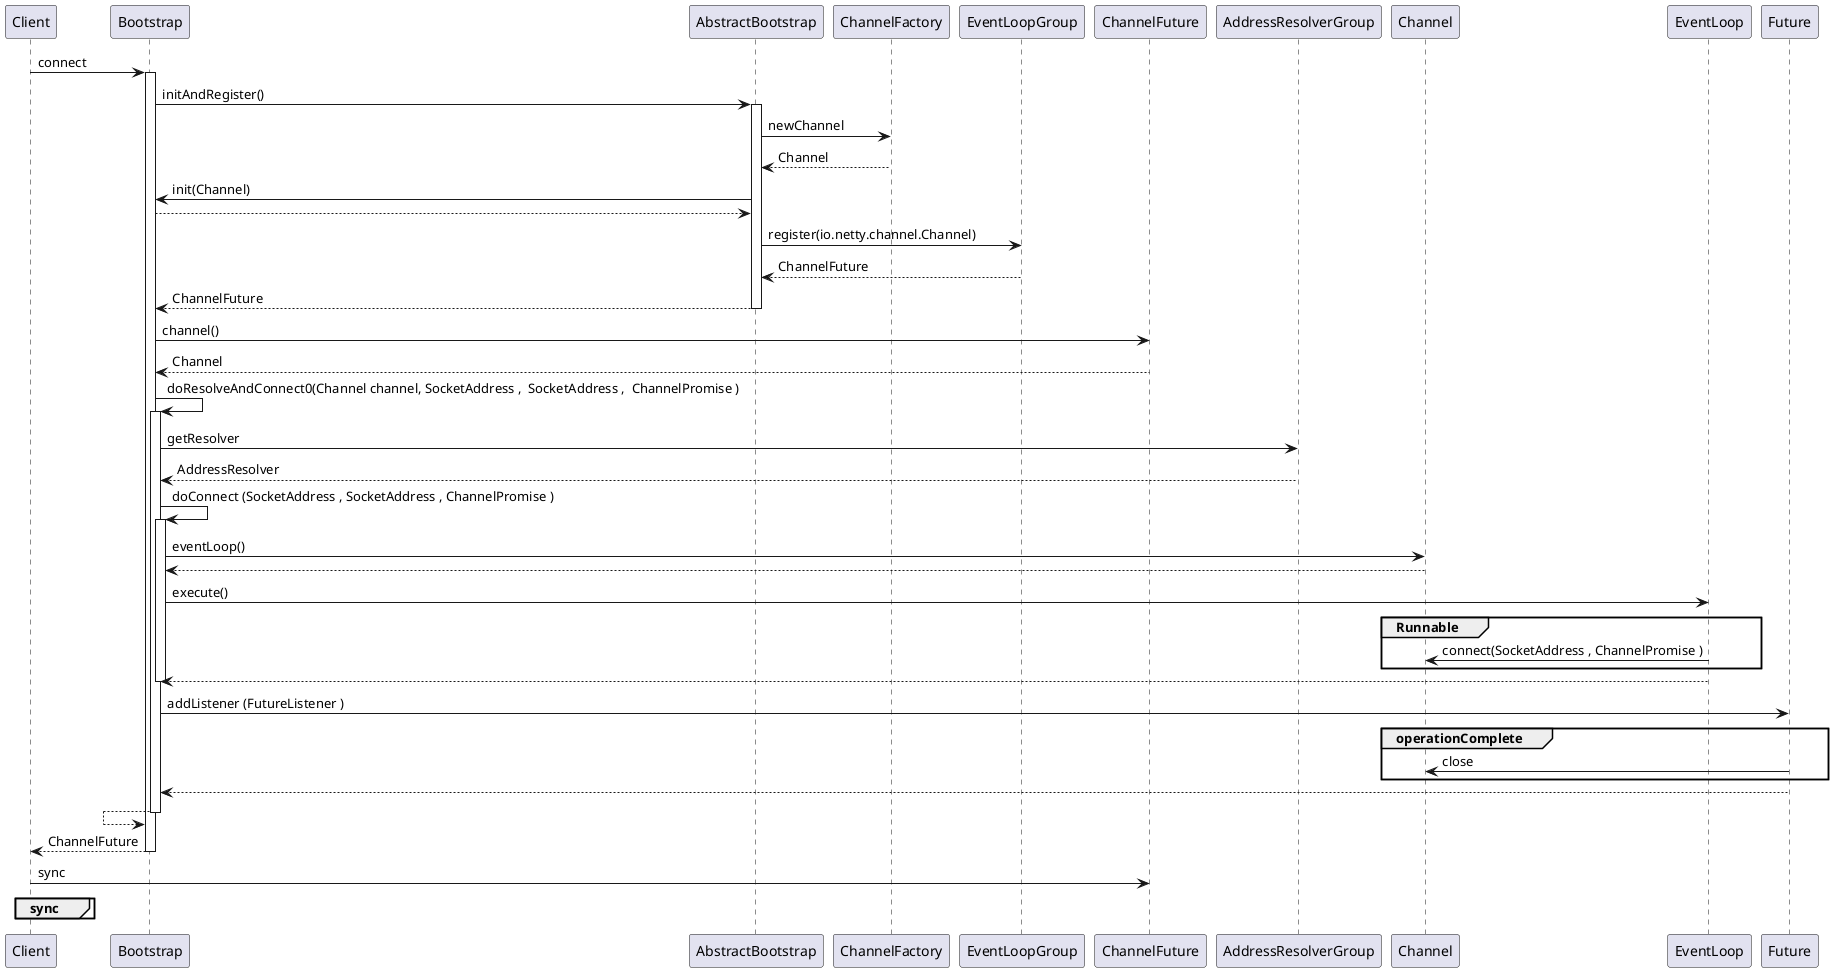 @startuml

Client -> Bootstrap : connect
activate Bootstrap

    Bootstrap -> AbstractBootstrap: initAndRegister()
    activate AbstractBootstrap


        AbstractBootstrap -> ChannelFactory: newChannel
        AbstractBootstrap <-- ChannelFactory : Channel

        AbstractBootstrap -> Bootstrap : init(Channel)
        AbstractBootstrap <-- Bootstrap

        AbstractBootstrap -> EventLoopGroup : register(io.netty.channel.Channel)
        AbstractBootstrap <-- EventLoopGroup : ChannelFuture

        Bootstrap <-- AbstractBootstrap : ChannelFuture

    deactivate AbstractBootstrap


    Bootstrap -> ChannelFuture : channel()
    Bootstrap <-- ChannelFuture : Channel



    Bootstrap -> Bootstrap : doResolveAndConnect0(Channel channel, SocketAddress ,  SocketAddress ,  ChannelPromise )
    activate Bootstrap

        Bootstrap -> AddressResolverGroup : getResolver
        Bootstrap <-- AddressResolverGroup : AddressResolver


        Bootstrap -> Bootstrap : doConnect (SocketAddress , SocketAddress , ChannelPromise )
        activate Bootstrap

            Bootstrap -> Channel : eventLoop()
            Bootstrap <-- Channel

            Bootstrap -> EventLoop : execute()
            group Runnable
            EventLoop -> Channel:connect(SocketAddress , ChannelPromise )
            end
            Bootstrap <-- EventLoop

        deactivate Bootstrap

        Bootstrap -> Future : addListener (FutureListener )
            group operationComplete
                Future -> Channel:close
            end
        Bootstrap <-- Future


        Bootstrap <-- Bootstrap
    deactivate Bootstrap

Client <-- Bootstrap : ChannelFuture
deactivate Bootstrap


Client -> ChannelFuture : sync
group sync
end

@enduml